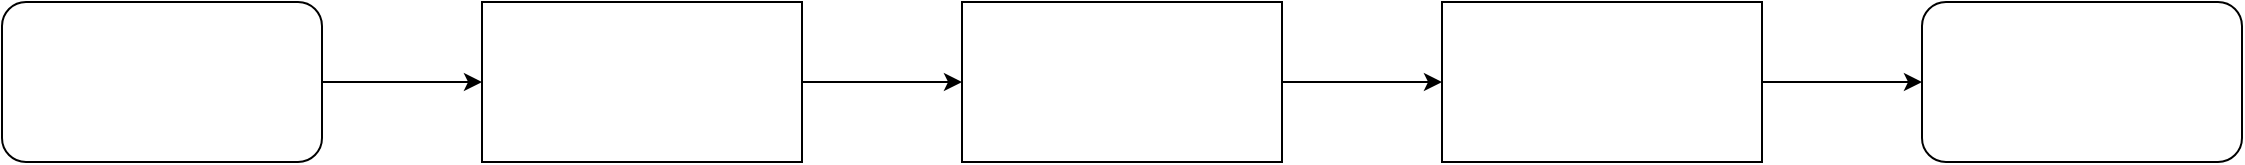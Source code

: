 <mxfile version="24.7.17">
  <diagram name="Page-1" id="iBPh0Nl1f9ju7iRPAxg8">
    <mxGraphModel dx="1441" dy="724" grid="1" gridSize="10" guides="1" tooltips="1" connect="1" arrows="1" fold="1" page="1" pageScale="1" pageWidth="850" pageHeight="1100" math="0" shadow="0">
      <root>
        <mxCell id="0" />
        <mxCell id="1" parent="0" />
        <mxCell id="aPyXYFt1DZSLlQ3bdi5s-6" style="edgeStyle=orthogonalEdgeStyle;rounded=0;orthogonalLoop=1;jettySize=auto;html=1;" edge="1" parent="1" source="aPyXYFt1DZSLlQ3bdi5s-1" target="aPyXYFt1DZSLlQ3bdi5s-2">
          <mxGeometry relative="1" as="geometry" />
        </mxCell>
        <mxCell id="aPyXYFt1DZSLlQ3bdi5s-1" value="" style="rounded=0;whiteSpace=wrap;html=1;" vertex="1" parent="1">
          <mxGeometry x="360" y="120" width="160" height="80" as="geometry" />
        </mxCell>
        <mxCell id="aPyXYFt1DZSLlQ3bdi5s-7" style="edgeStyle=orthogonalEdgeStyle;rounded=0;orthogonalLoop=1;jettySize=auto;html=1;" edge="1" parent="1" source="aPyXYFt1DZSLlQ3bdi5s-2" target="aPyXYFt1DZSLlQ3bdi5s-3">
          <mxGeometry relative="1" as="geometry" />
        </mxCell>
        <mxCell id="aPyXYFt1DZSLlQ3bdi5s-2" value="" style="rounded=0;whiteSpace=wrap;html=1;" vertex="1" parent="1">
          <mxGeometry x="600" y="120" width="160" height="80" as="geometry" />
        </mxCell>
        <mxCell id="aPyXYFt1DZSLlQ3bdi5s-9" style="edgeStyle=orthogonalEdgeStyle;rounded=0;orthogonalLoop=1;jettySize=auto;html=1;" edge="1" parent="1" source="aPyXYFt1DZSLlQ3bdi5s-3" target="aPyXYFt1DZSLlQ3bdi5s-8">
          <mxGeometry relative="1" as="geometry" />
        </mxCell>
        <mxCell id="aPyXYFt1DZSLlQ3bdi5s-3" value="" style="rounded=0;whiteSpace=wrap;html=1;" vertex="1" parent="1">
          <mxGeometry x="840" y="120" width="160" height="80" as="geometry" />
        </mxCell>
        <mxCell id="aPyXYFt1DZSLlQ3bdi5s-5" style="edgeStyle=orthogonalEdgeStyle;rounded=0;orthogonalLoop=1;jettySize=auto;html=1;" edge="1" parent="1" source="aPyXYFt1DZSLlQ3bdi5s-4" target="aPyXYFt1DZSLlQ3bdi5s-1">
          <mxGeometry relative="1" as="geometry" />
        </mxCell>
        <mxCell id="aPyXYFt1DZSLlQ3bdi5s-4" value="" style="rounded=1;whiteSpace=wrap;html=1;" vertex="1" parent="1">
          <mxGeometry x="120" y="120" width="160" height="80" as="geometry" />
        </mxCell>
        <mxCell id="aPyXYFt1DZSLlQ3bdi5s-8" value="" style="rounded=1;whiteSpace=wrap;html=1;" vertex="1" parent="1">
          <mxGeometry x="1080" y="120" width="160" height="80" as="geometry" />
        </mxCell>
      </root>
    </mxGraphModel>
  </diagram>
</mxfile>
